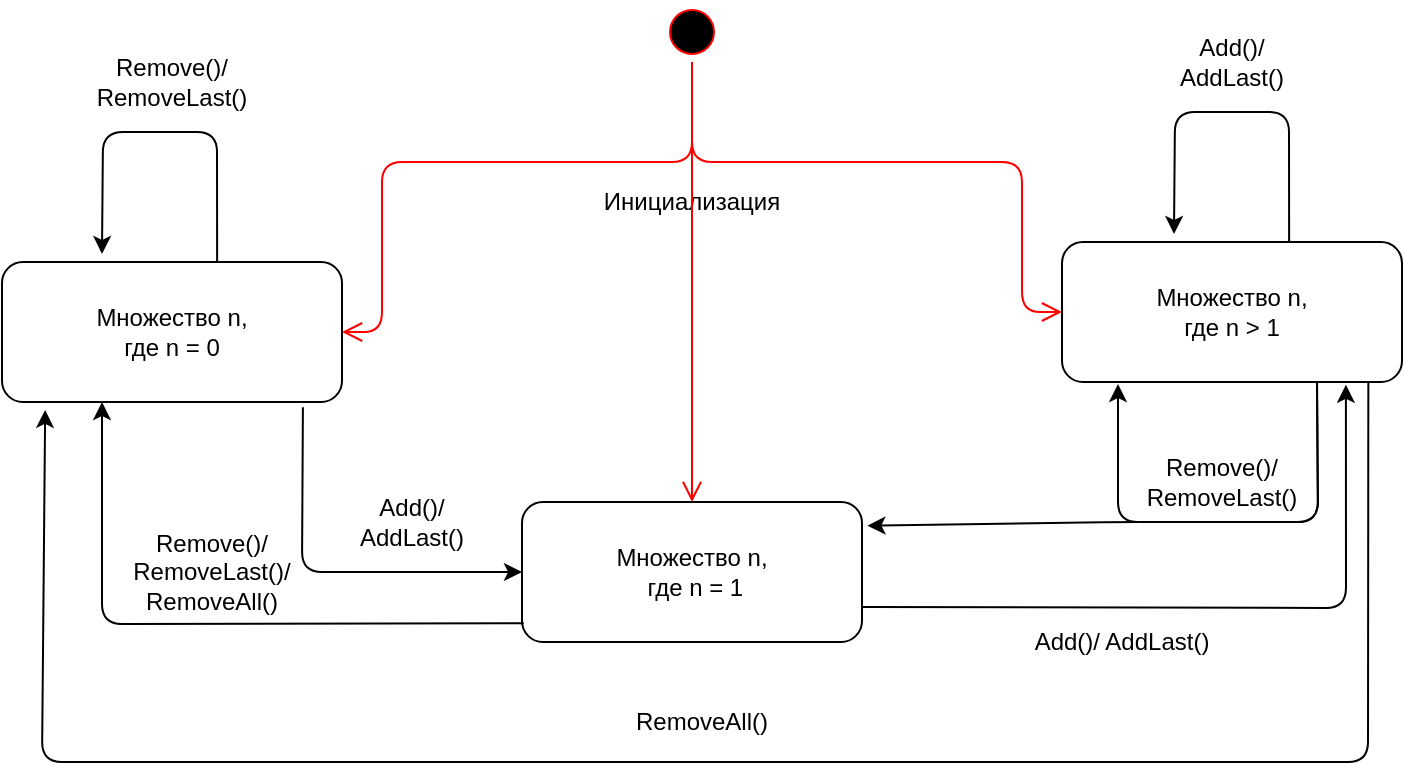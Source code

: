 <mxfile version="13.7.3" type="device"><diagram id="jsmxoEZZ_AdMPrpjM71X" name="Страница 1"><mxGraphModel dx="1024" dy="592" grid="1" gridSize="10" guides="1" tooltips="1" connect="1" arrows="1" fold="1" page="1" pageScale="1" pageWidth="827" pageHeight="1169" math="0" shadow="0"><root><mxCell id="0"/><mxCell id="1" parent="0"/><mxCell id="tv_9ccBRj4jF4ZlCHz7V-1" value="" style="ellipse;html=1;shape=startState;fillColor=#000000;strokeColor=#ff0000;rotation=-90;" vertex="1" parent="1"><mxGeometry x="370" y="100" width="30" height="30" as="geometry"/></mxCell><mxCell id="tv_9ccBRj4jF4ZlCHz7V-2" value="" style="edgeStyle=orthogonalEdgeStyle;html=1;verticalAlign=bottom;endArrow=open;endSize=8;strokeColor=#ff0000;entryX=0;entryY=0.5;entryDx=0;entryDy=0;exitX=0;exitY=0.5;exitDx=0;exitDy=0;" edge="1" source="tv_9ccBRj4jF4ZlCHz7V-1" parent="1" target="tv_9ccBRj4jF4ZlCHz7V-4"><mxGeometry relative="1" as="geometry"><mxPoint x="170" y="285" as="targetPoint"/><mxPoint x="100" y="285" as="sourcePoint"/><Array as="points"><mxPoint x="385" y="180"/><mxPoint x="550" y="180"/></Array></mxGeometry></mxCell><mxCell id="tv_9ccBRj4jF4ZlCHz7V-4" value="Множество n, &lt;br&gt;где n &amp;gt; 1" style="rounded=1;whiteSpace=wrap;html=1;" vertex="1" parent="1"><mxGeometry x="570" y="220" width="170" height="70" as="geometry"/></mxCell><mxCell id="tv_9ccBRj4jF4ZlCHz7V-5" value="Множество n, &lt;br&gt;где n = 0" style="rounded=1;whiteSpace=wrap;html=1;" vertex="1" parent="1"><mxGeometry x="40" y="230" width="170" height="70" as="geometry"/></mxCell><mxCell id="tv_9ccBRj4jF4ZlCHz7V-7" value="Инициализация" style="text;html=1;strokeColor=none;fillColor=none;align=center;verticalAlign=middle;whiteSpace=wrap;rounded=0;" vertex="1" parent="1"><mxGeometry x="335" y="190" width="100" height="20" as="geometry"/></mxCell><mxCell id="tv_9ccBRj4jF4ZlCHz7V-8" value="" style="edgeStyle=orthogonalEdgeStyle;html=1;verticalAlign=bottom;endArrow=open;endSize=8;strokeColor=#ff0000;entryX=1;entryY=0.5;entryDx=0;entryDy=0;exitX=0;exitY=0.5;exitDx=0;exitDy=0;" edge="1" parent="1" source="tv_9ccBRj4jF4ZlCHz7V-1" target="tv_9ccBRj4jF4ZlCHz7V-5"><mxGeometry relative="1" as="geometry"><mxPoint x="560" y="265" as="targetPoint"/><mxPoint x="395" y="140" as="sourcePoint"/><Array as="points"><mxPoint x="385" y="180"/><mxPoint x="230" y="180"/></Array></mxGeometry></mxCell><mxCell id="tv_9ccBRj4jF4ZlCHz7V-10" value="Множество n,&lt;br&gt;&amp;nbsp;где n = 1" style="rounded=1;whiteSpace=wrap;html=1;" vertex="1" parent="1"><mxGeometry x="300" y="350" width="170" height="70" as="geometry"/></mxCell><mxCell id="tv_9ccBRj4jF4ZlCHz7V-11" value="" style="edgeStyle=orthogonalEdgeStyle;html=1;verticalAlign=bottom;endArrow=open;endSize=8;strokeColor=#ff0000;entryX=0.5;entryY=0;entryDx=0;entryDy=0;exitX=0;exitY=0.5;exitDx=0;exitDy=0;" edge="1" parent="1" source="tv_9ccBRj4jF4ZlCHz7V-1" target="tv_9ccBRj4jF4ZlCHz7V-10"><mxGeometry relative="1" as="geometry"><mxPoint x="580" y="265" as="targetPoint"/><mxPoint x="395" y="140" as="sourcePoint"/><Array as="points"/></mxGeometry></mxCell><mxCell id="tv_9ccBRj4jF4ZlCHz7V-12" value="" style="endArrow=classic;html=1;entryX=0;entryY=0.5;entryDx=0;entryDy=0;exitX=0.885;exitY=1.037;exitDx=0;exitDy=0;exitPerimeter=0;" edge="1" parent="1" source="tv_9ccBRj4jF4ZlCHz7V-5" target="tv_9ccBRj4jF4ZlCHz7V-10"><mxGeometry width="50" height="50" relative="1" as="geometry"><mxPoint x="100" y="400" as="sourcePoint"/><mxPoint x="150" y="350" as="targetPoint"/><Array as="points"><mxPoint x="190" y="385"/></Array></mxGeometry></mxCell><mxCell id="tv_9ccBRj4jF4ZlCHz7V-13" value="" style="endArrow=classic;html=1;entryX=1.016;entryY=0.169;entryDx=0;entryDy=0;exitX=0.75;exitY=1;exitDx=0;exitDy=0;entryPerimeter=0;" edge="1" parent="1" source="tv_9ccBRj4jF4ZlCHz7V-4" target="tv_9ccBRj4jF4ZlCHz7V-10"><mxGeometry width="50" height="50" relative="1" as="geometry"><mxPoint x="620" y="390" as="sourcePoint"/><mxPoint x="670" y="340" as="targetPoint"/><Array as="points"><mxPoint x="698" y="360"/><mxPoint x="600" y="360"/></Array></mxGeometry></mxCell><mxCell id="tv_9ccBRj4jF4ZlCHz7V-15" value="" style="endArrow=classic;html=1;exitX=0.75;exitY=1;exitDx=0;exitDy=0;" edge="1" parent="1" source="tv_9ccBRj4jF4ZlCHz7V-4"><mxGeometry width="50" height="50" relative="1" as="geometry"><mxPoint x="655" y="290" as="sourcePoint"/><mxPoint x="598" y="291" as="targetPoint"/><Array as="points"><mxPoint x="698" y="360"/><mxPoint x="598" y="360"/></Array></mxGeometry></mxCell><mxCell id="tv_9ccBRj4jF4ZlCHz7V-16" value="" style="endArrow=classic;html=1;exitX=0.668;exitY=0;exitDx=0;exitDy=0;exitPerimeter=0;" edge="1" parent="1" source="tv_9ccBRj4jF4ZlCHz7V-4"><mxGeometry width="50" height="50" relative="1" as="geometry"><mxPoint x="684" y="216" as="sourcePoint"/><mxPoint x="626" y="216" as="targetPoint"/><Array as="points"><mxPoint x="683.5" y="155"/><mxPoint x="626.5" y="155"/></Array></mxGeometry></mxCell><mxCell id="tv_9ccBRj4jF4ZlCHz7V-17" value="" style="endArrow=classic;html=1;exitX=0.668;exitY=0;exitDx=0;exitDy=0;exitPerimeter=0;" edge="1" parent="1"><mxGeometry width="50" height="50" relative="1" as="geometry"><mxPoint x="147.56" y="230" as="sourcePoint"/><mxPoint x="90" y="226" as="targetPoint"/><Array as="points"><mxPoint x="147.5" y="165"/><mxPoint x="90.5" y="165"/></Array></mxGeometry></mxCell><mxCell id="tv_9ccBRj4jF4ZlCHz7V-18" value="Add()/&lt;br&gt;AddLast()" style="text;html=1;strokeColor=none;fillColor=none;align=center;verticalAlign=middle;whiteSpace=wrap;rounded=0;" vertex="1" parent="1"><mxGeometry x="200" y="340" width="90" height="40" as="geometry"/></mxCell><mxCell id="tv_9ccBRj4jF4ZlCHz7V-19" value="Add()/&lt;br&gt;AddLast()" style="text;html=1;strokeColor=none;fillColor=none;align=center;verticalAlign=middle;whiteSpace=wrap;rounded=0;" vertex="1" parent="1"><mxGeometry x="610" y="110" width="90" height="40" as="geometry"/></mxCell><mxCell id="tv_9ccBRj4jF4ZlCHz7V-20" value="Remove()/&lt;br&gt;RemoveLast()" style="text;html=1;strokeColor=none;fillColor=none;align=center;verticalAlign=middle;whiteSpace=wrap;rounded=0;" vertex="1" parent="1"><mxGeometry x="80" y="120" width="90" height="40" as="geometry"/></mxCell><mxCell id="tv_9ccBRj4jF4ZlCHz7V-21" value="Remove()/&lt;br&gt;RemoveLast()" style="text;html=1;strokeColor=none;fillColor=none;align=center;verticalAlign=middle;whiteSpace=wrap;rounded=0;" vertex="1" parent="1"><mxGeometry x="600" y="320" width="100" height="40" as="geometry"/></mxCell><mxCell id="tv_9ccBRj4jF4ZlCHz7V-22" value="" style="endArrow=classic;html=1;exitX=1;exitY=0.75;exitDx=0;exitDy=0;entryX=0.835;entryY=1.02;entryDx=0;entryDy=0;entryPerimeter=0;" edge="1" parent="1" source="tv_9ccBRj4jF4ZlCHz7V-10" target="tv_9ccBRj4jF4ZlCHz7V-4"><mxGeometry width="50" height="50" relative="1" as="geometry"><mxPoint x="390" y="310" as="sourcePoint"/><mxPoint x="740" y="403" as="targetPoint"/><Array as="points"><mxPoint x="712" y="403"/></Array></mxGeometry></mxCell><mxCell id="tv_9ccBRj4jF4ZlCHz7V-23" value="Add()/ AddLast()" style="text;html=1;strokeColor=none;fillColor=none;align=center;verticalAlign=middle;whiteSpace=wrap;rounded=0;" vertex="1" parent="1"><mxGeometry x="540" y="400" width="120" height="40" as="geometry"/></mxCell><mxCell id="tv_9ccBRj4jF4ZlCHz7V-25" value="" style="endArrow=classic;html=1;entryX=0.127;entryY=1.057;entryDx=0;entryDy=0;exitX=0.901;exitY=1.006;exitDx=0;exitDy=0;entryPerimeter=0;exitPerimeter=0;" edge="1" parent="1" source="tv_9ccBRj4jF4ZlCHz7V-4" target="tv_9ccBRj4jF4ZlCHz7V-5"><mxGeometry width="50" height="50" relative="1" as="geometry"><mxPoint x="390" y="310" as="sourcePoint"/><mxPoint x="440" y="260" as="targetPoint"/><Array as="points"><mxPoint x="723" y="480"/><mxPoint x="60" y="480"/></Array></mxGeometry></mxCell><mxCell id="tv_9ccBRj4jF4ZlCHz7V-26" value="RemoveAll()" style="text;html=1;strokeColor=none;fillColor=none;align=center;verticalAlign=middle;whiteSpace=wrap;rounded=0;" vertex="1" parent="1"><mxGeometry x="345" y="440" width="90" height="40" as="geometry"/></mxCell><mxCell id="tv_9ccBRj4jF4ZlCHz7V-27" value="" style="endArrow=classic;html=1;exitX=0.005;exitY=0.866;exitDx=0;exitDy=0;exitPerimeter=0;" edge="1" parent="1" source="tv_9ccBRj4jF4ZlCHz7V-10"><mxGeometry width="50" height="50" relative="1" as="geometry"><mxPoint x="90" y="420" as="sourcePoint"/><mxPoint x="90" y="300" as="targetPoint"/><Array as="points"><mxPoint x="90" y="411"/></Array></mxGeometry></mxCell><mxCell id="tv_9ccBRj4jF4ZlCHz7V-28" value="Remove()/&lt;br&gt;RemoveLast()/&lt;br&gt;RemoveAll()" style="text;html=1;strokeColor=none;fillColor=none;align=center;verticalAlign=middle;whiteSpace=wrap;rounded=0;" vertex="1" parent="1"><mxGeometry x="90" y="365" width="110" height="40" as="geometry"/></mxCell></root></mxGraphModel></diagram></mxfile>